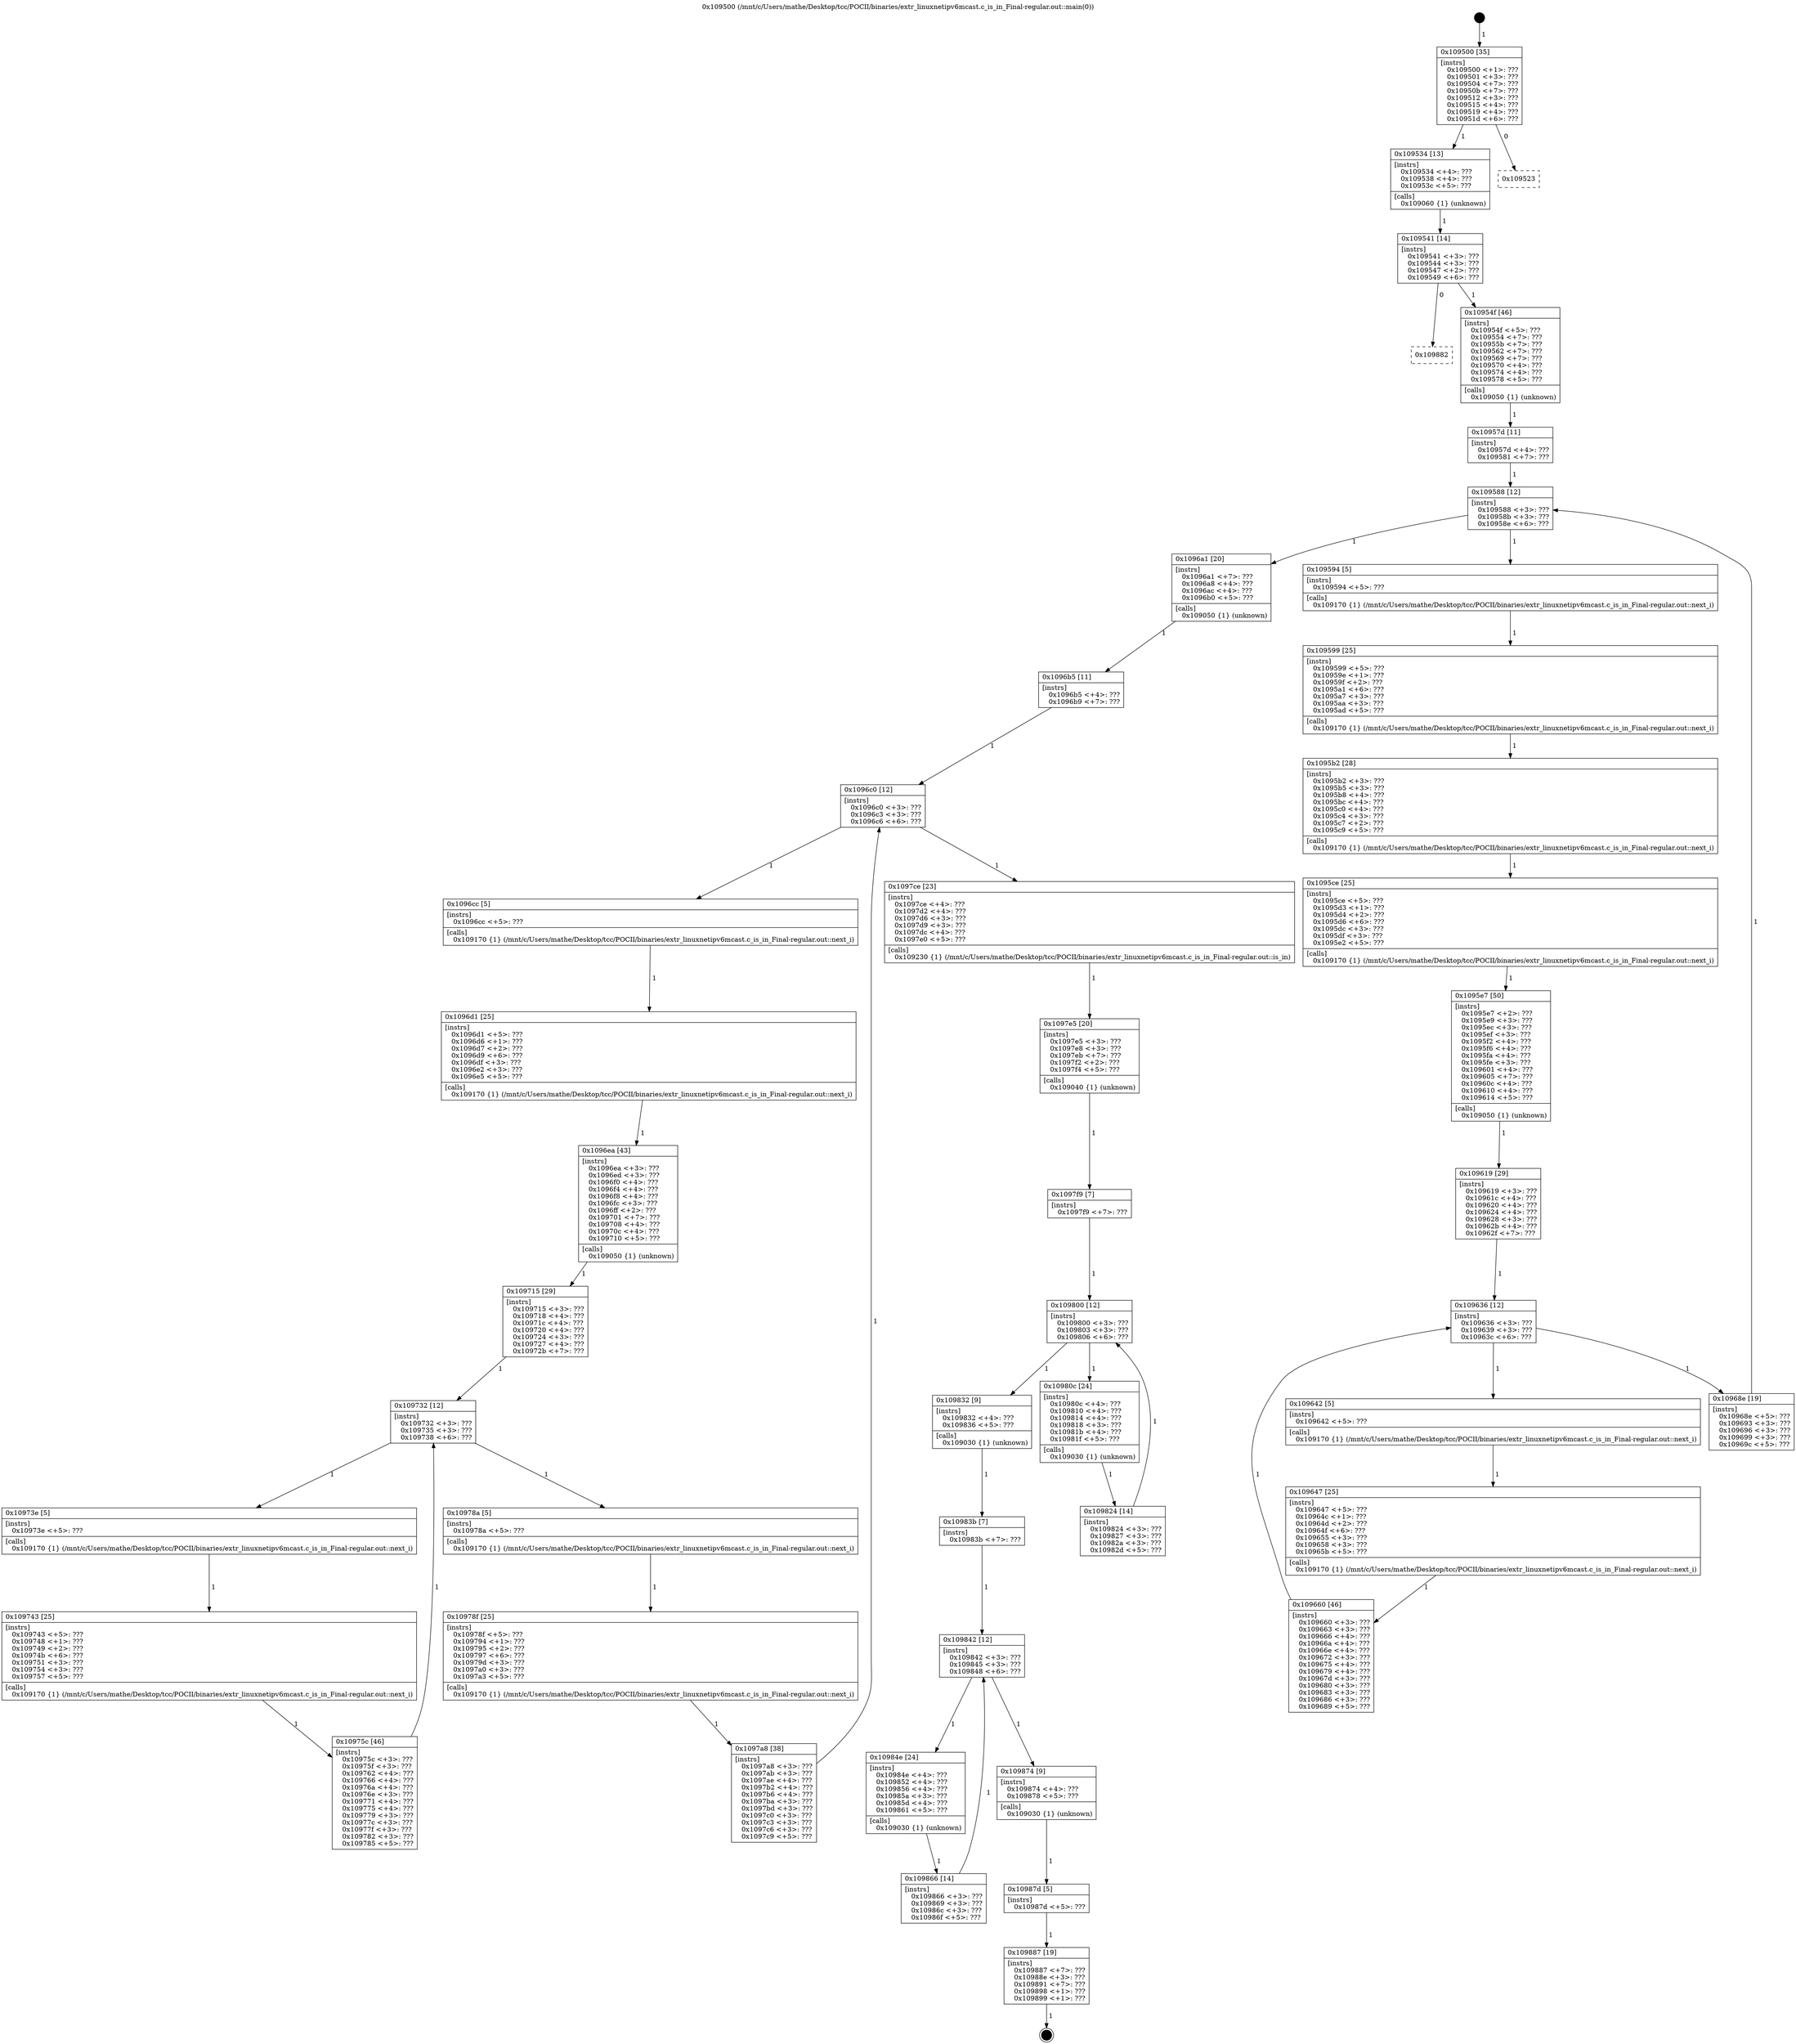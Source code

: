 digraph "0x109500" {
  label = "0x109500 (/mnt/c/Users/mathe/Desktop/tcc/POCII/binaries/extr_linuxnetipv6mcast.c_is_in_Final-regular.out::main(0))"
  labelloc = "t"
  node[shape=record]

  Entry [label="",width=0.3,height=0.3,shape=circle,fillcolor=black,style=filled]
  "0x109500" [label="{
     0x109500 [35]\l
     | [instrs]\l
     &nbsp;&nbsp;0x109500 \<+1\>: ???\l
     &nbsp;&nbsp;0x109501 \<+3\>: ???\l
     &nbsp;&nbsp;0x109504 \<+7\>: ???\l
     &nbsp;&nbsp;0x10950b \<+7\>: ???\l
     &nbsp;&nbsp;0x109512 \<+3\>: ???\l
     &nbsp;&nbsp;0x109515 \<+4\>: ???\l
     &nbsp;&nbsp;0x109519 \<+4\>: ???\l
     &nbsp;&nbsp;0x10951d \<+6\>: ???\l
  }"]
  "0x109534" [label="{
     0x109534 [13]\l
     | [instrs]\l
     &nbsp;&nbsp;0x109534 \<+4\>: ???\l
     &nbsp;&nbsp;0x109538 \<+4\>: ???\l
     &nbsp;&nbsp;0x10953c \<+5\>: ???\l
     | [calls]\l
     &nbsp;&nbsp;0x109060 \{1\} (unknown)\l
  }"]
  "0x109523" [label="{
     0x109523\l
  }", style=dashed]
  "0x109541" [label="{
     0x109541 [14]\l
     | [instrs]\l
     &nbsp;&nbsp;0x109541 \<+3\>: ???\l
     &nbsp;&nbsp;0x109544 \<+3\>: ???\l
     &nbsp;&nbsp;0x109547 \<+2\>: ???\l
     &nbsp;&nbsp;0x109549 \<+6\>: ???\l
  }"]
  "0x109882" [label="{
     0x109882\l
  }", style=dashed]
  "0x10954f" [label="{
     0x10954f [46]\l
     | [instrs]\l
     &nbsp;&nbsp;0x10954f \<+5\>: ???\l
     &nbsp;&nbsp;0x109554 \<+7\>: ???\l
     &nbsp;&nbsp;0x10955b \<+7\>: ???\l
     &nbsp;&nbsp;0x109562 \<+7\>: ???\l
     &nbsp;&nbsp;0x109569 \<+7\>: ???\l
     &nbsp;&nbsp;0x109570 \<+4\>: ???\l
     &nbsp;&nbsp;0x109574 \<+4\>: ???\l
     &nbsp;&nbsp;0x109578 \<+5\>: ???\l
     | [calls]\l
     &nbsp;&nbsp;0x109050 \{1\} (unknown)\l
  }"]
  Exit [label="",width=0.3,height=0.3,shape=circle,fillcolor=black,style=filled,peripheries=2]
  "0x109588" [label="{
     0x109588 [12]\l
     | [instrs]\l
     &nbsp;&nbsp;0x109588 \<+3\>: ???\l
     &nbsp;&nbsp;0x10958b \<+3\>: ???\l
     &nbsp;&nbsp;0x10958e \<+6\>: ???\l
  }"]
  "0x1096a1" [label="{
     0x1096a1 [20]\l
     | [instrs]\l
     &nbsp;&nbsp;0x1096a1 \<+7\>: ???\l
     &nbsp;&nbsp;0x1096a8 \<+4\>: ???\l
     &nbsp;&nbsp;0x1096ac \<+4\>: ???\l
     &nbsp;&nbsp;0x1096b0 \<+5\>: ???\l
     | [calls]\l
     &nbsp;&nbsp;0x109050 \{1\} (unknown)\l
  }"]
  "0x109594" [label="{
     0x109594 [5]\l
     | [instrs]\l
     &nbsp;&nbsp;0x109594 \<+5\>: ???\l
     | [calls]\l
     &nbsp;&nbsp;0x109170 \{1\} (/mnt/c/Users/mathe/Desktop/tcc/POCII/binaries/extr_linuxnetipv6mcast.c_is_in_Final-regular.out::next_i)\l
  }"]
  "0x109599" [label="{
     0x109599 [25]\l
     | [instrs]\l
     &nbsp;&nbsp;0x109599 \<+5\>: ???\l
     &nbsp;&nbsp;0x10959e \<+1\>: ???\l
     &nbsp;&nbsp;0x10959f \<+2\>: ???\l
     &nbsp;&nbsp;0x1095a1 \<+6\>: ???\l
     &nbsp;&nbsp;0x1095a7 \<+3\>: ???\l
     &nbsp;&nbsp;0x1095aa \<+3\>: ???\l
     &nbsp;&nbsp;0x1095ad \<+5\>: ???\l
     | [calls]\l
     &nbsp;&nbsp;0x109170 \{1\} (/mnt/c/Users/mathe/Desktop/tcc/POCII/binaries/extr_linuxnetipv6mcast.c_is_in_Final-regular.out::next_i)\l
  }"]
  "0x1095b2" [label="{
     0x1095b2 [28]\l
     | [instrs]\l
     &nbsp;&nbsp;0x1095b2 \<+3\>: ???\l
     &nbsp;&nbsp;0x1095b5 \<+3\>: ???\l
     &nbsp;&nbsp;0x1095b8 \<+4\>: ???\l
     &nbsp;&nbsp;0x1095bc \<+4\>: ???\l
     &nbsp;&nbsp;0x1095c0 \<+4\>: ???\l
     &nbsp;&nbsp;0x1095c4 \<+3\>: ???\l
     &nbsp;&nbsp;0x1095c7 \<+2\>: ???\l
     &nbsp;&nbsp;0x1095c9 \<+5\>: ???\l
     | [calls]\l
     &nbsp;&nbsp;0x109170 \{1\} (/mnt/c/Users/mathe/Desktop/tcc/POCII/binaries/extr_linuxnetipv6mcast.c_is_in_Final-regular.out::next_i)\l
  }"]
  "0x1095ce" [label="{
     0x1095ce [25]\l
     | [instrs]\l
     &nbsp;&nbsp;0x1095ce \<+5\>: ???\l
     &nbsp;&nbsp;0x1095d3 \<+1\>: ???\l
     &nbsp;&nbsp;0x1095d4 \<+2\>: ???\l
     &nbsp;&nbsp;0x1095d6 \<+6\>: ???\l
     &nbsp;&nbsp;0x1095dc \<+3\>: ???\l
     &nbsp;&nbsp;0x1095df \<+3\>: ???\l
     &nbsp;&nbsp;0x1095e2 \<+5\>: ???\l
     | [calls]\l
     &nbsp;&nbsp;0x109170 \{1\} (/mnt/c/Users/mathe/Desktop/tcc/POCII/binaries/extr_linuxnetipv6mcast.c_is_in_Final-regular.out::next_i)\l
  }"]
  "0x1095e7" [label="{
     0x1095e7 [50]\l
     | [instrs]\l
     &nbsp;&nbsp;0x1095e7 \<+2\>: ???\l
     &nbsp;&nbsp;0x1095e9 \<+3\>: ???\l
     &nbsp;&nbsp;0x1095ec \<+3\>: ???\l
     &nbsp;&nbsp;0x1095ef \<+3\>: ???\l
     &nbsp;&nbsp;0x1095f2 \<+4\>: ???\l
     &nbsp;&nbsp;0x1095f6 \<+4\>: ???\l
     &nbsp;&nbsp;0x1095fa \<+4\>: ???\l
     &nbsp;&nbsp;0x1095fe \<+3\>: ???\l
     &nbsp;&nbsp;0x109601 \<+4\>: ???\l
     &nbsp;&nbsp;0x109605 \<+7\>: ???\l
     &nbsp;&nbsp;0x10960c \<+4\>: ???\l
     &nbsp;&nbsp;0x109610 \<+4\>: ???\l
     &nbsp;&nbsp;0x109614 \<+5\>: ???\l
     | [calls]\l
     &nbsp;&nbsp;0x109050 \{1\} (unknown)\l
  }"]
  "0x109636" [label="{
     0x109636 [12]\l
     | [instrs]\l
     &nbsp;&nbsp;0x109636 \<+3\>: ???\l
     &nbsp;&nbsp;0x109639 \<+3\>: ???\l
     &nbsp;&nbsp;0x10963c \<+6\>: ???\l
  }"]
  "0x10968e" [label="{
     0x10968e [19]\l
     | [instrs]\l
     &nbsp;&nbsp;0x10968e \<+5\>: ???\l
     &nbsp;&nbsp;0x109693 \<+3\>: ???\l
     &nbsp;&nbsp;0x109696 \<+3\>: ???\l
     &nbsp;&nbsp;0x109699 \<+3\>: ???\l
     &nbsp;&nbsp;0x10969c \<+5\>: ???\l
  }"]
  "0x109642" [label="{
     0x109642 [5]\l
     | [instrs]\l
     &nbsp;&nbsp;0x109642 \<+5\>: ???\l
     | [calls]\l
     &nbsp;&nbsp;0x109170 \{1\} (/mnt/c/Users/mathe/Desktop/tcc/POCII/binaries/extr_linuxnetipv6mcast.c_is_in_Final-regular.out::next_i)\l
  }"]
  "0x109647" [label="{
     0x109647 [25]\l
     | [instrs]\l
     &nbsp;&nbsp;0x109647 \<+5\>: ???\l
     &nbsp;&nbsp;0x10964c \<+1\>: ???\l
     &nbsp;&nbsp;0x10964d \<+2\>: ???\l
     &nbsp;&nbsp;0x10964f \<+6\>: ???\l
     &nbsp;&nbsp;0x109655 \<+3\>: ???\l
     &nbsp;&nbsp;0x109658 \<+3\>: ???\l
     &nbsp;&nbsp;0x10965b \<+5\>: ???\l
     | [calls]\l
     &nbsp;&nbsp;0x109170 \{1\} (/mnt/c/Users/mathe/Desktop/tcc/POCII/binaries/extr_linuxnetipv6mcast.c_is_in_Final-regular.out::next_i)\l
  }"]
  "0x109660" [label="{
     0x109660 [46]\l
     | [instrs]\l
     &nbsp;&nbsp;0x109660 \<+3\>: ???\l
     &nbsp;&nbsp;0x109663 \<+3\>: ???\l
     &nbsp;&nbsp;0x109666 \<+4\>: ???\l
     &nbsp;&nbsp;0x10966a \<+4\>: ???\l
     &nbsp;&nbsp;0x10966e \<+4\>: ???\l
     &nbsp;&nbsp;0x109672 \<+3\>: ???\l
     &nbsp;&nbsp;0x109675 \<+4\>: ???\l
     &nbsp;&nbsp;0x109679 \<+4\>: ???\l
     &nbsp;&nbsp;0x10967d \<+3\>: ???\l
     &nbsp;&nbsp;0x109680 \<+3\>: ???\l
     &nbsp;&nbsp;0x109683 \<+3\>: ???\l
     &nbsp;&nbsp;0x109686 \<+3\>: ???\l
     &nbsp;&nbsp;0x109689 \<+5\>: ???\l
  }"]
  "0x109619" [label="{
     0x109619 [29]\l
     | [instrs]\l
     &nbsp;&nbsp;0x109619 \<+3\>: ???\l
     &nbsp;&nbsp;0x10961c \<+4\>: ???\l
     &nbsp;&nbsp;0x109620 \<+4\>: ???\l
     &nbsp;&nbsp;0x109624 \<+4\>: ???\l
     &nbsp;&nbsp;0x109628 \<+3\>: ???\l
     &nbsp;&nbsp;0x10962b \<+4\>: ???\l
     &nbsp;&nbsp;0x10962f \<+7\>: ???\l
  }"]
  "0x109887" [label="{
     0x109887 [19]\l
     | [instrs]\l
     &nbsp;&nbsp;0x109887 \<+7\>: ???\l
     &nbsp;&nbsp;0x10988e \<+3\>: ???\l
     &nbsp;&nbsp;0x109891 \<+7\>: ???\l
     &nbsp;&nbsp;0x109898 \<+1\>: ???\l
     &nbsp;&nbsp;0x109899 \<+1\>: ???\l
  }"]
  "0x10957d" [label="{
     0x10957d [11]\l
     | [instrs]\l
     &nbsp;&nbsp;0x10957d \<+4\>: ???\l
     &nbsp;&nbsp;0x109581 \<+7\>: ???\l
  }"]
  "0x1096c0" [label="{
     0x1096c0 [12]\l
     | [instrs]\l
     &nbsp;&nbsp;0x1096c0 \<+3\>: ???\l
     &nbsp;&nbsp;0x1096c3 \<+3\>: ???\l
     &nbsp;&nbsp;0x1096c6 \<+6\>: ???\l
  }"]
  "0x1097ce" [label="{
     0x1097ce [23]\l
     | [instrs]\l
     &nbsp;&nbsp;0x1097ce \<+4\>: ???\l
     &nbsp;&nbsp;0x1097d2 \<+4\>: ???\l
     &nbsp;&nbsp;0x1097d6 \<+3\>: ???\l
     &nbsp;&nbsp;0x1097d9 \<+3\>: ???\l
     &nbsp;&nbsp;0x1097dc \<+4\>: ???\l
     &nbsp;&nbsp;0x1097e0 \<+5\>: ???\l
     | [calls]\l
     &nbsp;&nbsp;0x109230 \{1\} (/mnt/c/Users/mathe/Desktop/tcc/POCII/binaries/extr_linuxnetipv6mcast.c_is_in_Final-regular.out::is_in)\l
  }"]
  "0x1096cc" [label="{
     0x1096cc [5]\l
     | [instrs]\l
     &nbsp;&nbsp;0x1096cc \<+5\>: ???\l
     | [calls]\l
     &nbsp;&nbsp;0x109170 \{1\} (/mnt/c/Users/mathe/Desktop/tcc/POCII/binaries/extr_linuxnetipv6mcast.c_is_in_Final-regular.out::next_i)\l
  }"]
  "0x1096d1" [label="{
     0x1096d1 [25]\l
     | [instrs]\l
     &nbsp;&nbsp;0x1096d1 \<+5\>: ???\l
     &nbsp;&nbsp;0x1096d6 \<+1\>: ???\l
     &nbsp;&nbsp;0x1096d7 \<+2\>: ???\l
     &nbsp;&nbsp;0x1096d9 \<+6\>: ???\l
     &nbsp;&nbsp;0x1096df \<+3\>: ???\l
     &nbsp;&nbsp;0x1096e2 \<+3\>: ???\l
     &nbsp;&nbsp;0x1096e5 \<+5\>: ???\l
     | [calls]\l
     &nbsp;&nbsp;0x109170 \{1\} (/mnt/c/Users/mathe/Desktop/tcc/POCII/binaries/extr_linuxnetipv6mcast.c_is_in_Final-regular.out::next_i)\l
  }"]
  "0x1096ea" [label="{
     0x1096ea [43]\l
     | [instrs]\l
     &nbsp;&nbsp;0x1096ea \<+3\>: ???\l
     &nbsp;&nbsp;0x1096ed \<+3\>: ???\l
     &nbsp;&nbsp;0x1096f0 \<+4\>: ???\l
     &nbsp;&nbsp;0x1096f4 \<+4\>: ???\l
     &nbsp;&nbsp;0x1096f8 \<+4\>: ???\l
     &nbsp;&nbsp;0x1096fc \<+3\>: ???\l
     &nbsp;&nbsp;0x1096ff \<+2\>: ???\l
     &nbsp;&nbsp;0x109701 \<+7\>: ???\l
     &nbsp;&nbsp;0x109708 \<+4\>: ???\l
     &nbsp;&nbsp;0x10970c \<+4\>: ???\l
     &nbsp;&nbsp;0x109710 \<+5\>: ???\l
     | [calls]\l
     &nbsp;&nbsp;0x109050 \{1\} (unknown)\l
  }"]
  "0x109732" [label="{
     0x109732 [12]\l
     | [instrs]\l
     &nbsp;&nbsp;0x109732 \<+3\>: ???\l
     &nbsp;&nbsp;0x109735 \<+3\>: ???\l
     &nbsp;&nbsp;0x109738 \<+6\>: ???\l
  }"]
  "0x10978a" [label="{
     0x10978a [5]\l
     | [instrs]\l
     &nbsp;&nbsp;0x10978a \<+5\>: ???\l
     | [calls]\l
     &nbsp;&nbsp;0x109170 \{1\} (/mnt/c/Users/mathe/Desktop/tcc/POCII/binaries/extr_linuxnetipv6mcast.c_is_in_Final-regular.out::next_i)\l
  }"]
  "0x10973e" [label="{
     0x10973e [5]\l
     | [instrs]\l
     &nbsp;&nbsp;0x10973e \<+5\>: ???\l
     | [calls]\l
     &nbsp;&nbsp;0x109170 \{1\} (/mnt/c/Users/mathe/Desktop/tcc/POCII/binaries/extr_linuxnetipv6mcast.c_is_in_Final-regular.out::next_i)\l
  }"]
  "0x109743" [label="{
     0x109743 [25]\l
     | [instrs]\l
     &nbsp;&nbsp;0x109743 \<+5\>: ???\l
     &nbsp;&nbsp;0x109748 \<+1\>: ???\l
     &nbsp;&nbsp;0x109749 \<+2\>: ???\l
     &nbsp;&nbsp;0x10974b \<+6\>: ???\l
     &nbsp;&nbsp;0x109751 \<+3\>: ???\l
     &nbsp;&nbsp;0x109754 \<+3\>: ???\l
     &nbsp;&nbsp;0x109757 \<+5\>: ???\l
     | [calls]\l
     &nbsp;&nbsp;0x109170 \{1\} (/mnt/c/Users/mathe/Desktop/tcc/POCII/binaries/extr_linuxnetipv6mcast.c_is_in_Final-regular.out::next_i)\l
  }"]
  "0x10975c" [label="{
     0x10975c [46]\l
     | [instrs]\l
     &nbsp;&nbsp;0x10975c \<+3\>: ???\l
     &nbsp;&nbsp;0x10975f \<+3\>: ???\l
     &nbsp;&nbsp;0x109762 \<+4\>: ???\l
     &nbsp;&nbsp;0x109766 \<+4\>: ???\l
     &nbsp;&nbsp;0x10976a \<+4\>: ???\l
     &nbsp;&nbsp;0x10976e \<+3\>: ???\l
     &nbsp;&nbsp;0x109771 \<+4\>: ???\l
     &nbsp;&nbsp;0x109775 \<+4\>: ???\l
     &nbsp;&nbsp;0x109779 \<+3\>: ???\l
     &nbsp;&nbsp;0x10977c \<+3\>: ???\l
     &nbsp;&nbsp;0x10977f \<+3\>: ???\l
     &nbsp;&nbsp;0x109782 \<+3\>: ???\l
     &nbsp;&nbsp;0x109785 \<+5\>: ???\l
  }"]
  "0x109715" [label="{
     0x109715 [29]\l
     | [instrs]\l
     &nbsp;&nbsp;0x109715 \<+3\>: ???\l
     &nbsp;&nbsp;0x109718 \<+4\>: ???\l
     &nbsp;&nbsp;0x10971c \<+4\>: ???\l
     &nbsp;&nbsp;0x109720 \<+4\>: ???\l
     &nbsp;&nbsp;0x109724 \<+3\>: ???\l
     &nbsp;&nbsp;0x109727 \<+4\>: ???\l
     &nbsp;&nbsp;0x10972b \<+7\>: ???\l
  }"]
  "0x10978f" [label="{
     0x10978f [25]\l
     | [instrs]\l
     &nbsp;&nbsp;0x10978f \<+5\>: ???\l
     &nbsp;&nbsp;0x109794 \<+1\>: ???\l
     &nbsp;&nbsp;0x109795 \<+2\>: ???\l
     &nbsp;&nbsp;0x109797 \<+6\>: ???\l
     &nbsp;&nbsp;0x10979d \<+3\>: ???\l
     &nbsp;&nbsp;0x1097a0 \<+3\>: ???\l
     &nbsp;&nbsp;0x1097a3 \<+5\>: ???\l
     | [calls]\l
     &nbsp;&nbsp;0x109170 \{1\} (/mnt/c/Users/mathe/Desktop/tcc/POCII/binaries/extr_linuxnetipv6mcast.c_is_in_Final-regular.out::next_i)\l
  }"]
  "0x1097a8" [label="{
     0x1097a8 [38]\l
     | [instrs]\l
     &nbsp;&nbsp;0x1097a8 \<+3\>: ???\l
     &nbsp;&nbsp;0x1097ab \<+3\>: ???\l
     &nbsp;&nbsp;0x1097ae \<+4\>: ???\l
     &nbsp;&nbsp;0x1097b2 \<+4\>: ???\l
     &nbsp;&nbsp;0x1097b6 \<+4\>: ???\l
     &nbsp;&nbsp;0x1097ba \<+3\>: ???\l
     &nbsp;&nbsp;0x1097bd \<+3\>: ???\l
     &nbsp;&nbsp;0x1097c0 \<+3\>: ???\l
     &nbsp;&nbsp;0x1097c3 \<+3\>: ???\l
     &nbsp;&nbsp;0x1097c6 \<+3\>: ???\l
     &nbsp;&nbsp;0x1097c9 \<+5\>: ???\l
  }"]
  "0x1096b5" [label="{
     0x1096b5 [11]\l
     | [instrs]\l
     &nbsp;&nbsp;0x1096b5 \<+4\>: ???\l
     &nbsp;&nbsp;0x1096b9 \<+7\>: ???\l
  }"]
  "0x1097e5" [label="{
     0x1097e5 [20]\l
     | [instrs]\l
     &nbsp;&nbsp;0x1097e5 \<+3\>: ???\l
     &nbsp;&nbsp;0x1097e8 \<+3\>: ???\l
     &nbsp;&nbsp;0x1097eb \<+7\>: ???\l
     &nbsp;&nbsp;0x1097f2 \<+2\>: ???\l
     &nbsp;&nbsp;0x1097f4 \<+5\>: ???\l
     | [calls]\l
     &nbsp;&nbsp;0x109040 \{1\} (unknown)\l
  }"]
  "0x109800" [label="{
     0x109800 [12]\l
     | [instrs]\l
     &nbsp;&nbsp;0x109800 \<+3\>: ???\l
     &nbsp;&nbsp;0x109803 \<+3\>: ???\l
     &nbsp;&nbsp;0x109806 \<+6\>: ???\l
  }"]
  "0x109832" [label="{
     0x109832 [9]\l
     | [instrs]\l
     &nbsp;&nbsp;0x109832 \<+4\>: ???\l
     &nbsp;&nbsp;0x109836 \<+5\>: ???\l
     | [calls]\l
     &nbsp;&nbsp;0x109030 \{1\} (unknown)\l
  }"]
  "0x10980c" [label="{
     0x10980c [24]\l
     | [instrs]\l
     &nbsp;&nbsp;0x10980c \<+4\>: ???\l
     &nbsp;&nbsp;0x109810 \<+4\>: ???\l
     &nbsp;&nbsp;0x109814 \<+4\>: ???\l
     &nbsp;&nbsp;0x109818 \<+3\>: ???\l
     &nbsp;&nbsp;0x10981b \<+4\>: ???\l
     &nbsp;&nbsp;0x10981f \<+5\>: ???\l
     | [calls]\l
     &nbsp;&nbsp;0x109030 \{1\} (unknown)\l
  }"]
  "0x109824" [label="{
     0x109824 [14]\l
     | [instrs]\l
     &nbsp;&nbsp;0x109824 \<+3\>: ???\l
     &nbsp;&nbsp;0x109827 \<+3\>: ???\l
     &nbsp;&nbsp;0x10982a \<+3\>: ???\l
     &nbsp;&nbsp;0x10982d \<+5\>: ???\l
  }"]
  "0x1097f9" [label="{
     0x1097f9 [7]\l
     | [instrs]\l
     &nbsp;&nbsp;0x1097f9 \<+7\>: ???\l
  }"]
  "0x109842" [label="{
     0x109842 [12]\l
     | [instrs]\l
     &nbsp;&nbsp;0x109842 \<+3\>: ???\l
     &nbsp;&nbsp;0x109845 \<+3\>: ???\l
     &nbsp;&nbsp;0x109848 \<+6\>: ???\l
  }"]
  "0x109874" [label="{
     0x109874 [9]\l
     | [instrs]\l
     &nbsp;&nbsp;0x109874 \<+4\>: ???\l
     &nbsp;&nbsp;0x109878 \<+5\>: ???\l
     | [calls]\l
     &nbsp;&nbsp;0x109030 \{1\} (unknown)\l
  }"]
  "0x10984e" [label="{
     0x10984e [24]\l
     | [instrs]\l
     &nbsp;&nbsp;0x10984e \<+4\>: ???\l
     &nbsp;&nbsp;0x109852 \<+4\>: ???\l
     &nbsp;&nbsp;0x109856 \<+4\>: ???\l
     &nbsp;&nbsp;0x10985a \<+3\>: ???\l
     &nbsp;&nbsp;0x10985d \<+4\>: ???\l
     &nbsp;&nbsp;0x109861 \<+5\>: ???\l
     | [calls]\l
     &nbsp;&nbsp;0x109030 \{1\} (unknown)\l
  }"]
  "0x109866" [label="{
     0x109866 [14]\l
     | [instrs]\l
     &nbsp;&nbsp;0x109866 \<+3\>: ???\l
     &nbsp;&nbsp;0x109869 \<+3\>: ???\l
     &nbsp;&nbsp;0x10986c \<+3\>: ???\l
     &nbsp;&nbsp;0x10986f \<+5\>: ???\l
  }"]
  "0x10983b" [label="{
     0x10983b [7]\l
     | [instrs]\l
     &nbsp;&nbsp;0x10983b \<+7\>: ???\l
  }"]
  "0x10987d" [label="{
     0x10987d [5]\l
     | [instrs]\l
     &nbsp;&nbsp;0x10987d \<+5\>: ???\l
  }"]
  Entry -> "0x109500" [label=" 1"]
  "0x109500" -> "0x109534" [label=" 1"]
  "0x109500" -> "0x109523" [label=" 0"]
  "0x109534" -> "0x109541" [label=" 1"]
  "0x109541" -> "0x109882" [label=" 0"]
  "0x109541" -> "0x10954f" [label=" 1"]
  "0x109887" -> Exit [label=" 1"]
  "0x10954f" -> "0x10957d" [label=" 1"]
  "0x109588" -> "0x1096a1" [label=" 1"]
  "0x109588" -> "0x109594" [label=" 1"]
  "0x109594" -> "0x109599" [label=" 1"]
  "0x109599" -> "0x1095b2" [label=" 1"]
  "0x1095b2" -> "0x1095ce" [label=" 1"]
  "0x1095ce" -> "0x1095e7" [label=" 1"]
  "0x1095e7" -> "0x109619" [label=" 1"]
  "0x109636" -> "0x10968e" [label=" 1"]
  "0x109636" -> "0x109642" [label=" 1"]
  "0x109642" -> "0x109647" [label=" 1"]
  "0x109647" -> "0x109660" [label=" 1"]
  "0x109619" -> "0x109636" [label=" 1"]
  "0x109660" -> "0x109636" [label=" 1"]
  "0x10987d" -> "0x109887" [label=" 1"]
  "0x10957d" -> "0x109588" [label=" 1"]
  "0x10968e" -> "0x109588" [label=" 1"]
  "0x1096a1" -> "0x1096b5" [label=" 1"]
  "0x1096c0" -> "0x1097ce" [label=" 1"]
  "0x1096c0" -> "0x1096cc" [label=" 1"]
  "0x1096cc" -> "0x1096d1" [label=" 1"]
  "0x1096d1" -> "0x1096ea" [label=" 1"]
  "0x1096ea" -> "0x109715" [label=" 1"]
  "0x109732" -> "0x10978a" [label=" 1"]
  "0x109732" -> "0x10973e" [label=" 1"]
  "0x10973e" -> "0x109743" [label=" 1"]
  "0x109743" -> "0x10975c" [label=" 1"]
  "0x109715" -> "0x109732" [label=" 1"]
  "0x10975c" -> "0x109732" [label=" 1"]
  "0x10978a" -> "0x10978f" [label=" 1"]
  "0x10978f" -> "0x1097a8" [label=" 1"]
  "0x1096b5" -> "0x1096c0" [label=" 1"]
  "0x1097a8" -> "0x1096c0" [label=" 1"]
  "0x1097ce" -> "0x1097e5" [label=" 1"]
  "0x1097e5" -> "0x1097f9" [label=" 1"]
  "0x109800" -> "0x109832" [label=" 1"]
  "0x109800" -> "0x10980c" [label=" 1"]
  "0x10980c" -> "0x109824" [label=" 1"]
  "0x1097f9" -> "0x109800" [label=" 1"]
  "0x109824" -> "0x109800" [label=" 1"]
  "0x109832" -> "0x10983b" [label=" 1"]
  "0x109842" -> "0x109874" [label=" 1"]
  "0x109842" -> "0x10984e" [label=" 1"]
  "0x10984e" -> "0x109866" [label=" 1"]
  "0x10983b" -> "0x109842" [label=" 1"]
  "0x109866" -> "0x109842" [label=" 1"]
  "0x109874" -> "0x10987d" [label=" 1"]
}
